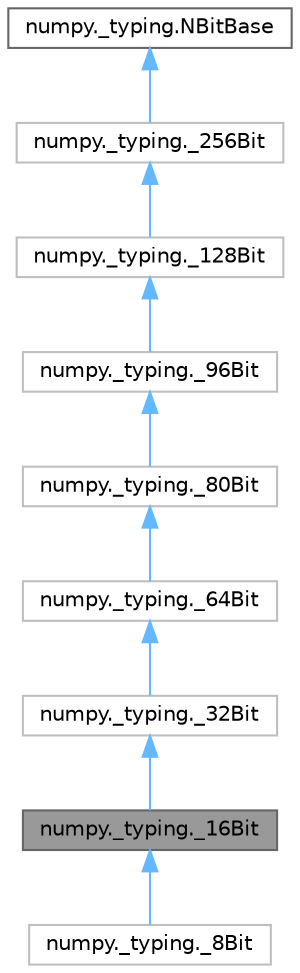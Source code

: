 digraph "numpy._typing._16Bit"
{
 // LATEX_PDF_SIZE
  bgcolor="transparent";
  edge [fontname=Helvetica,fontsize=10,labelfontname=Helvetica,labelfontsize=10];
  node [fontname=Helvetica,fontsize=10,shape=box,height=0.2,width=0.4];
  Node1 [id="Node000001",label="numpy._typing._16Bit",height=0.2,width=0.4,color="gray40", fillcolor="grey60", style="filled", fontcolor="black",tooltip=" "];
  Node2 -> Node1 [id="edge1_Node000001_Node000002",dir="back",color="steelblue1",style="solid",tooltip=" "];
  Node2 [id="Node000002",label="numpy._typing._32Bit",height=0.2,width=0.4,color="grey75", fillcolor="white", style="filled",URL="$d8/df8/classnumpy_1_1__typing_1_1__32Bit.html",tooltip=" "];
  Node3 -> Node2 [id="edge2_Node000002_Node000003",dir="back",color="steelblue1",style="solid",tooltip=" "];
  Node3 [id="Node000003",label="numpy._typing._64Bit",height=0.2,width=0.4,color="grey75", fillcolor="white", style="filled",URL="$d0/dd5/classnumpy_1_1__typing_1_1__64Bit.html",tooltip=" "];
  Node4 -> Node3 [id="edge3_Node000003_Node000004",dir="back",color="steelblue1",style="solid",tooltip=" "];
  Node4 [id="Node000004",label="numpy._typing._80Bit",height=0.2,width=0.4,color="grey75", fillcolor="white", style="filled",URL="$d4/dac/classnumpy_1_1__typing_1_1__80Bit.html",tooltip=" "];
  Node5 -> Node4 [id="edge4_Node000004_Node000005",dir="back",color="steelblue1",style="solid",tooltip=" "];
  Node5 [id="Node000005",label="numpy._typing._96Bit",height=0.2,width=0.4,color="grey75", fillcolor="white", style="filled",URL="$d8/dcd/classnumpy_1_1__typing_1_1__96Bit.html",tooltip=" "];
  Node6 -> Node5 [id="edge5_Node000005_Node000006",dir="back",color="steelblue1",style="solid",tooltip=" "];
  Node6 [id="Node000006",label="numpy._typing._128Bit",height=0.2,width=0.4,color="grey75", fillcolor="white", style="filled",URL="$da/d2d/classnumpy_1_1__typing_1_1__128Bit.html",tooltip=" "];
  Node7 -> Node6 [id="edge6_Node000006_Node000007",dir="back",color="steelblue1",style="solid",tooltip=" "];
  Node7 [id="Node000007",label="numpy._typing._256Bit",height=0.2,width=0.4,color="grey75", fillcolor="white", style="filled",URL="$d9/d25/classnumpy_1_1__typing_1_1__256Bit.html",tooltip=" "];
  Node8 -> Node7 [id="edge7_Node000007_Node000008",dir="back",color="steelblue1",style="solid",tooltip=" "];
  Node8 [id="Node000008",label="numpy._typing.NBitBase",height=0.2,width=0.4,color="gray40", fillcolor="white", style="filled",URL="$dd/d5a/classnumpy_1_1__typing_1_1NBitBase.html",tooltip=" "];
  Node1 -> Node9 [id="edge8_Node000001_Node000009",dir="back",color="steelblue1",style="solid",tooltip=" "];
  Node9 [id="Node000009",label="numpy._typing._8Bit",height=0.2,width=0.4,color="grey75", fillcolor="white", style="filled",URL="$d3/d44/classnumpy_1_1__typing_1_1__8Bit.html",tooltip=" "];
}
